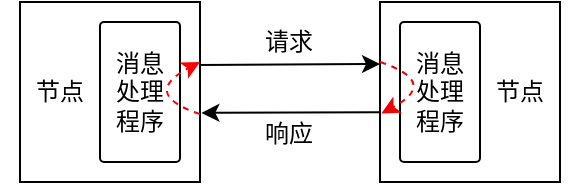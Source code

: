 <mxfile version="26.0.16">
  <diagram name="第 1 页" id="tdD2VmCRV8ijIXYGvqoA">
    <mxGraphModel dx="667" dy="481" grid="1" gridSize="10" guides="1" tooltips="1" connect="1" arrows="1" fold="1" page="1" pageScale="1" pageWidth="827" pageHeight="1169" math="0" shadow="0">
      <root>
        <mxCell id="0" />
        <mxCell id="1" parent="0" />
        <mxCell id="eE654J8oK0YXcX-Fjtj6-1" value="" style="rounded=0;whiteSpace=wrap;html=1;" parent="1" vertex="1">
          <mxGeometry x="220" y="170" width="90" height="90" as="geometry" />
        </mxCell>
        <mxCell id="eE654J8oK0YXcX-Fjtj6-2" value="" style="rounded=0;whiteSpace=wrap;html=1;" parent="1" vertex="1">
          <mxGeometry x="400" y="170" width="90" height="90" as="geometry" />
        </mxCell>
        <mxCell id="eE654J8oK0YXcX-Fjtj6-5" value="请求" style="text;html=1;align=center;verticalAlign=middle;resizable=0;points=[];autosize=1;strokeColor=none;fillColor=none;" parent="1" vertex="1">
          <mxGeometry x="329" y="175" width="50" height="30" as="geometry" />
        </mxCell>
        <mxCell id="eE654J8oK0YXcX-Fjtj6-7" value="响应" style="text;html=1;align=center;verticalAlign=middle;resizable=0;points=[];autosize=1;strokeColor=none;fillColor=none;" parent="1" vertex="1">
          <mxGeometry x="329" y="221" width="50" height="30" as="geometry" />
        </mxCell>
        <mxCell id="QCRAF_1NalTpn5bIDIF0-4" value="消息&lt;div&gt;处理&lt;/div&gt;&lt;div&gt;程序&lt;/div&gt;" style="rounded=1;whiteSpace=wrap;html=1;arcSize=5;" vertex="1" parent="1">
          <mxGeometry x="410" y="180" width="40" height="70" as="geometry" />
        </mxCell>
        <mxCell id="QCRAF_1NalTpn5bIDIF0-5" value="消息&lt;div&gt;处理&lt;/div&gt;&lt;div&gt;程序&lt;/div&gt;" style="rounded=1;whiteSpace=wrap;html=1;arcSize=5;" vertex="1" parent="1">
          <mxGeometry x="260" y="180" width="40" height="70" as="geometry" />
        </mxCell>
        <mxCell id="QCRAF_1NalTpn5bIDIF0-6" value="" style="endArrow=classic;html=1;rounded=0;exitX=0.996;exitY=0.394;exitDx=0;exitDy=0;exitPerimeter=0;" edge="1" parent="1">
          <mxGeometry width="50" height="50" relative="1" as="geometry">
            <mxPoint x="309.6" y="201.46" as="sourcePoint" />
            <mxPoint x="400" y="201" as="targetPoint" />
          </mxGeometry>
        </mxCell>
        <mxCell id="QCRAF_1NalTpn5bIDIF0-7" value="" style="endArrow=classic;html=1;rounded=0;exitX=-0.003;exitY=0.602;exitDx=0;exitDy=0;exitPerimeter=0;entryX=1.007;entryY=0.605;entryDx=0;entryDy=0;entryPerimeter=0;" edge="1" parent="1">
          <mxGeometry width="50" height="50" relative="1" as="geometry">
            <mxPoint x="399.67" y="225.18" as="sourcePoint" />
            <mxPoint x="310.7" y="225.45" as="targetPoint" />
          </mxGeometry>
        </mxCell>
        <mxCell id="QCRAF_1NalTpn5bIDIF0-9" value="" style="endArrow=classic;html=1;rounded=0;curved=1;dashed=1;strokeColor=light-dark(#ed0202, #ededed);entryX=0.008;entryY=0.619;entryDx=0;entryDy=0;entryPerimeter=0;" edge="1" parent="1" target="eE654J8oK0YXcX-Fjtj6-2">
          <mxGeometry width="50" height="50" relative="1" as="geometry">
            <mxPoint x="400" y="200" as="sourcePoint" />
            <mxPoint x="401" y="230" as="targetPoint" />
            <Array as="points">
              <mxPoint x="430" y="210" />
            </Array>
          </mxGeometry>
        </mxCell>
        <mxCell id="QCRAF_1NalTpn5bIDIF0-11" value="节点" style="text;html=1;align=center;verticalAlign=middle;whiteSpace=wrap;rounded=0;" vertex="1" parent="1">
          <mxGeometry x="210" y="200" width="60" height="30" as="geometry" />
        </mxCell>
        <mxCell id="QCRAF_1NalTpn5bIDIF0-12" value="节点" style="text;html=1;align=center;verticalAlign=middle;whiteSpace=wrap;rounded=0;" vertex="1" parent="1">
          <mxGeometry x="440" y="200" width="60" height="30" as="geometry" />
        </mxCell>
        <mxCell id="QCRAF_1NalTpn5bIDIF0-13" value="" style="endArrow=classic;html=1;rounded=0;curved=1;dashed=1;strokeColor=light-dark(#ff0000, #ededed);" edge="1" parent="1">
          <mxGeometry width="50" height="50" relative="1" as="geometry">
            <mxPoint x="310" y="226.05" as="sourcePoint" />
            <mxPoint x="310" y="200" as="targetPoint" />
            <Array as="points">
              <mxPoint x="280" y="216" />
            </Array>
          </mxGeometry>
        </mxCell>
      </root>
    </mxGraphModel>
  </diagram>
</mxfile>
